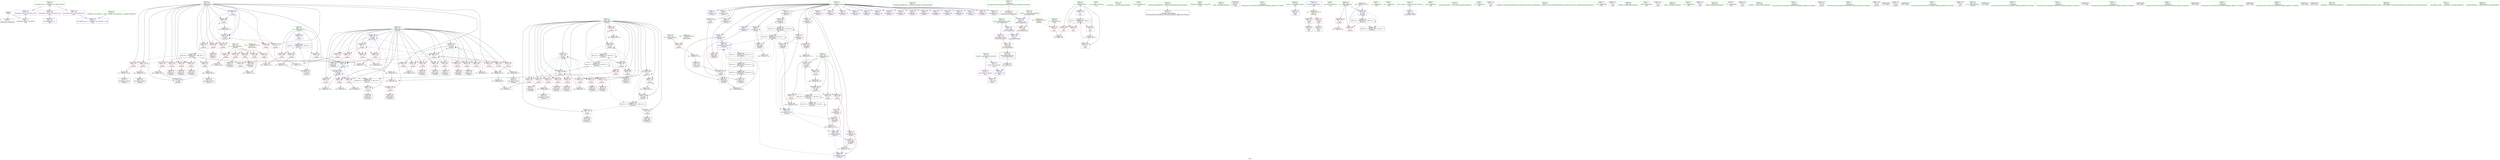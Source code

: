 digraph "SVFG" {
	label="SVFG";

	Node0x561ccd109540 [shape=record,color=grey,label="{NodeID: 0\nNullPtr}"];
	Node0x561ccd109540 -> Node0x561ccd11bc10[style=solid];
	Node0x561ccd109540 -> Node0x561ccd11f100[style=solid];
	Node0x561ccd11ddc0 [shape=record,color=red,label="{NodeID: 194\n253\<--154\n\<--l\n_Z5solvev\n}"];
	Node0x561ccd11ddc0 -> Node0x561ccd11c700[style=solid];
	Node0x561ccd11b010 [shape=record,color=purple,label="{NodeID: 111\n315\<--8\narrayidx71\<--dp\n_Z5solvev\n}"];
	Node0x561ccd109340 [shape=record,color=green,label="{NodeID: 28\n38\<--39\n_ZNSt8ios_base4InitC1Ev\<--_ZNSt8ios_base4InitC1Ev_field_insensitive\n}"];
	Node0x561ccd12c240 [shape=record,color=grey,label="{NodeID: 305\n331 = Binary(330, 95, )\n}"];
	Node0x561ccd12c240 -> Node0x561ccd128430[style=solid];
	Node0x561ccd11f540 [shape=record,color=blue,label="{NodeID: 222\n122\<--119\n__n.addr\<--__n\n_ZSt12setprecisioni\n}"];
	Node0x561ccd11f540 -> Node0x561ccd121300[style=dashed];
	Node0x561ccd120fc0 [shape=record,color=red,label="{NodeID: 139\n97\<--65\n\<--i\nmain\n}"];
	Node0x561ccd120fc0 -> Node0x561ccd12e640[style=solid];
	Node0x561ccd11bb10 [shape=record,color=green,label="{NodeID: 56\n31\<--417\n_GLOBAL__sub_I_adurysk_1_1.cpp\<--_GLOBAL__sub_I_adurysk_1_1.cpp_field_insensitive\n}"];
	Node0x561ccd11bb10 -> Node0x561ccd11f000[style=solid];
	Node0x561ccd128ab0 [shape=record,color=blue,label="{NodeID: 250\n156\<--374\nk\<--inc102\n_Z5solvev\n}"];
	Node0x561ccd128ab0 -> Node0x561ccd144310[style=dashed];
	Node0x561ccd122680 [shape=record,color=red,label="{NodeID: 167\n199\<--148\n\<--j\n_Z5solvev\n}"];
	Node0x561ccd122680 -> Node0x561ccd12c0c0[style=solid];
	Node0x561ccd11d260 [shape=record,color=black,label="{NodeID: 84\n320\<--319\nidxprom74\<--\n_Z5solvev\n}"];
	Node0x561ccd1083b0 [shape=record,color=green,label="{NodeID: 1\n7\<--1\n__dso_handle\<--dummyObj\nGlob }"];
	Node0x561ccd142a10 [shape=record,color=black,label="{NodeID: 361\nMR_8V_3 = PHI(MR_8V_4, MR_8V_2, )\npts\{66 \}\n}"];
	Node0x561ccd142a10 -> Node0x561ccd120fc0[style=dashed];
	Node0x561ccd142a10 -> Node0x561ccd121090[style=dashed];
	Node0x561ccd142a10 -> Node0x561ccd121160[style=dashed];
	Node0x561ccd142a10 -> Node0x561ccd11f470[style=dashed];
	Node0x561ccd11de90 [shape=record,color=red,label="{NodeID: 195\n270\<--154\n\<--l\n_Z5solvev\n}"];
	Node0x561ccd11de90 -> Node0x561ccd12bac0[style=solid];
	Node0x561ccd11b0e0 [shape=record,color=purple,label="{NodeID: 112\n318\<--8\narrayidx73\<--dp\n_Z5solvev\n}"];
	Node0x561ccd109440 [shape=record,color=green,label="{NodeID: 29\n44\<--45\n__cxa_atexit\<--__cxa_atexit_field_insensitive\n}"];
	Node0x561ccd12c3c0 [shape=record,color=grey,label="{NodeID: 306\n205 = Binary(204, 95, )\n}"];
	Node0x561ccd12c3c0 -> Node0x561ccd11faf0[style=solid];
	Node0x561ccd11f610 [shape=record,color=blue,label="{NodeID: 223\n125\<--126\n_M_n\<--\n_ZSt12setprecisioni\n}"];
	Node0x561ccd11f610 -> Node0x561ccd1213d0[style=dashed];
	Node0x561ccd121090 [shape=record,color=red,label="{NodeID: 140\n101\<--65\n\<--i\nmain\n}"];
	Node0x561ccd11bc10 [shape=record,color=black,label="{NodeID: 57\n2\<--3\ndummyVal\<--dummyVal\n}"];
	Node0x561ccd128b80 [shape=record,color=blue,label="{NodeID: 251\n385\<--387\narrayidx109\<--mul110\n_Z5solvev\n|{|<s1>9}}"];
	Node0x561ccd128b80 -> Node0x561ccd11ed30[style=dashed];
	Node0x561ccd128b80:s1 -> Node0x561ccd142f10[style=dashed,color=blue];
	Node0x561ccd122750 [shape=record,color=red,label="{NodeID: 168\n233\<--148\n\<--j\n_Z5solvev\n}"];
	Node0x561ccd122750 -> Node0x561ccd12d8c0[style=solid];
	Node0x561ccd11d330 [shape=record,color=black,label="{NodeID: 85\n378\<--377\nidxprom104\<--\n_Z5solvev\n}"];
	Node0x561ccd1095d0 [shape=record,color=green,label="{NodeID: 2\n11\<--1\n_ZSt3cin\<--dummyObj\nGlob }"];
	Node0x561ccd142f10 [shape=record,color=black,label="{NodeID: 362\nMR_10V_2 = PHI(MR_10V_3, MR_10V_1, )\npts\{100000 \}\n|{<s0>9}}"];
	Node0x561ccd142f10:s0 -> Node0x561ccd13d110[style=dashed,color=red];
	Node0x561ccd11df60 [shape=record,color=red,label="{NodeID: 196\n284\<--154\n\<--l\n_Z5solvev\n}"];
	Node0x561ccd11df60 -> Node0x561ccd12bf40[style=solid];
	Node0x561ccd11b1b0 [shape=record,color=purple,label="{NodeID: 113\n321\<--8\narrayidx75\<--dp\n_Z5solvev\n}"];
	Node0x561ccd11b1b0 -> Node0x561ccd128290[style=solid];
	Node0x561ccd119610 [shape=record,color=green,label="{NodeID: 30\n43\<--49\n_ZNSt8ios_base4InitD1Ev\<--_ZNSt8ios_base4InitD1Ev_field_insensitive\n}"];
	Node0x561ccd119610 -> Node0x561ccd11bd10[style=solid];
	Node0x561ccd12c540 [shape=record,color=grey,label="{NodeID: 307\n336 = Binary(335, 95, )\n}"];
	Node0x561ccd12c540 -> Node0x561ccd128500[style=solid];
	Node0x561ccd11f6e0 [shape=record,color=blue,label="{NodeID: 224\n154\<--95\nl\<--\n_Z5solvev\n}"];
	Node0x561ccd11f6e0 -> Node0x561ccd123520[style=dashed];
	Node0x561ccd11f6e0 -> Node0x561ccd1235f0[style=dashed];
	Node0x561ccd11f6e0 -> Node0x561ccd1236c0[style=dashed];
	Node0x561ccd11f6e0 -> Node0x561ccd123790[style=dashed];
	Node0x561ccd11f6e0 -> Node0x561ccd123860[style=dashed];
	Node0x561ccd11f6e0 -> Node0x561ccd127af0[style=dashed];
	Node0x561ccd11f6e0 -> Node0x561ccd127c10[style=dashed];
	Node0x561ccd121160 [shape=record,color=red,label="{NodeID: 141\n110\<--65\n\<--i\nmain\n}"];
	Node0x561ccd121160 -> Node0x561ccd12bc40[style=solid];
	Node0x561ccd11bd10 [shape=record,color=black,label="{NodeID: 58\n42\<--43\n\<--_ZNSt8ios_base4InitD1Ev\nCan only get source location for instruction, argument, global var or function.}"];
	Node0x561ccd122820 [shape=record,color=red,label="{NodeID: 169\n246\<--148\n\<--j\n_Z5solvev\n}"];
	Node0x561ccd122820 -> Node0x561ccd11c630[style=solid];
	Node0x561ccd11d400 [shape=record,color=black,label="{NodeID: 86\n381\<--380\nidxprom106\<--\n_Z5solvev\n}"];
	Node0x561ccd0f51f0 [shape=record,color=green,label="{NodeID: 3\n12\<--1\n_ZNSt8ios_base5fixedE\<--dummyObj\nGlob }"];
	Node0x561ccd11e030 [shape=record,color=red,label="{NodeID: 197\n299\<--154\n\<--l\n_Z5solvev\n}"];
	Node0x561ccd11e030 -> Node0x561ccd12cb40[style=solid];
	Node0x561ccd11b280 [shape=record,color=purple,label="{NodeID: 114\n379\<--8\narrayidx105\<--dp\n_Z5solvev\n}"];
	Node0x561ccd1196a0 [shape=record,color=green,label="{NodeID: 31\n56\<--57\nmain\<--main_field_insensitive\n}"];
	Node0x561ccd12c6c0 [shape=record,color=grey,label="{NodeID: 308\n281 = Binary(280, 269, )\n}"];
	Node0x561ccd12c6c0 -> Node0x561ccd128020[style=solid];
	Node0x561ccd11f7b0 [shape=record,color=blue,label="{NodeID: 225\n146\<--95\ni\<--\n_Z5solvev\n}"];
	Node0x561ccd11f7b0 -> Node0x561ccd121640[style=dashed];
	Node0x561ccd11f7b0 -> Node0x561ccd121710[style=dashed];
	Node0x561ccd11f7b0 -> Node0x561ccd1217e0[style=dashed];
	Node0x561ccd11f7b0 -> Node0x561ccd1218b0[style=dashed];
	Node0x561ccd11f7b0 -> Node0x561ccd11f7b0[style=dashed];
	Node0x561ccd11f7b0 -> Node0x561ccd11faf0[style=dashed];
	Node0x561ccd11f7b0 -> Node0x561ccd127ce0[style=dashed];
	Node0x561ccd11f7b0 -> Node0x561ccd1286a0[style=dashed];
	Node0x561ccd11f7b0 -> Node0x561ccd140710[style=dashed];
	Node0x561ccd121230 [shape=record,color=red,label="{NodeID: 142\n76\<--75\n\<--coerce.dive1\nmain\n}"];
	Node0x561ccd11be10 [shape=record,color=black,label="{NodeID: 59\n58\<--68\nmain_ret\<--\nmain\n}"];
	Node0x561ccd1228f0 [shape=record,color=red,label="{NodeID: 170\n259\<--148\n\<--j\n_Z5solvev\n}"];
	Node0x561ccd1228f0 -> Node0x561ccd11c8a0[style=solid];
	Node0x561ccd11d4d0 [shape=record,color=black,label="{NodeID: 87\n384\<--383\nidxprom108\<--\n_Z5solvev\n}"];
	Node0x561ccd0f5280 [shape=record,color=green,label="{NodeID: 4\n13\<--1\n\<--dummyObj\nCan only get source location for instruction, argument, global var or function.}"];
	Node0x561ccd11e100 [shape=record,color=red,label="{NodeID: 198\n313\<--154\n\<--l\n_Z5solvev\n}"];
	Node0x561ccd11e100 -> Node0x561ccd11d0c0[style=solid];
	Node0x561ccd11b350 [shape=record,color=purple,label="{NodeID: 115\n382\<--8\narrayidx107\<--dp\n_Z5solvev\n}"];
	Node0x561ccd119730 [shape=record,color=green,label="{NodeID: 32\n59\<--60\nretval\<--retval_field_insensitive\nmain\n}"];
	Node0x561ccd119730 -> Node0x561ccd11f200[style=solid];
	Node0x561ccd12c840 [shape=record,color=grey,label="{NodeID: 309\n289 = Binary(288, 95, )\n}"];
	Node0x561ccd12c840 -> Node0x561ccd11ccb0[style=solid];
	Node0x561ccd11f880 [shape=record,color=blue,label="{NodeID: 226\n148\<--95\nj\<--\n_Z5solvev\n}"];
	Node0x561ccd11f880 -> Node0x561ccd1224e0[style=dashed];
	Node0x561ccd11f880 -> Node0x561ccd1225b0[style=dashed];
	Node0x561ccd11f880 -> Node0x561ccd122680[style=dashed];
	Node0x561ccd11f880 -> Node0x561ccd11f880[style=dashed];
	Node0x561ccd11f880 -> Node0x561ccd11fa20[style=dashed];
	Node0x561ccd11f880 -> Node0x561ccd13c710[style=dashed];
	Node0x561ccd121300 [shape=record,color=red,label="{NodeID: 143\n126\<--122\n\<--__n.addr\n_ZSt12setprecisioni\n}"];
	Node0x561ccd121300 -> Node0x561ccd11f610[style=solid];
	Node0x561ccd11bee0 [shape=record,color=black,label="{NodeID: 60\n83\<--80\ncall3\<--\nmain\n}"];
	Node0x561ccd13ae10 [shape=record,color=black,label="{NodeID: 337\nMR_10V_8 = PHI(MR_10V_9, MR_10V_7, )\npts\{100000 \}\n}"];
	Node0x561ccd13ae10 -> Node0x561ccd11e850[style=dashed];
	Node0x561ccd13ae10 -> Node0x561ccd11e920[style=dashed];
	Node0x561ccd13ae10 -> Node0x561ccd11e9f0[style=dashed];
	Node0x561ccd13ae10 -> Node0x561ccd11ec60[style=dashed];
	Node0x561ccd13ae10 -> Node0x561ccd128020[style=dashed];
	Node0x561ccd13ae10 -> Node0x561ccd128b80[style=dashed];
	Node0x561ccd13ae10 -> Node0x561ccd13ae10[style=dashed];
	Node0x561ccd13ae10 -> Node0x561ccd13fd10[style=dashed];
	Node0x561ccd1229c0 [shape=record,color=red,label="{NodeID: 171\n277\<--148\n\<--j\n_Z5solvev\n}"];
	Node0x561ccd1229c0 -> Node0x561ccd11cb10[style=solid];
	Node0x561ccd11d5a0 [shape=record,color=black,label="{NodeID: 88\n391\<--390\nidxprom111\<--\n_Z5solvev\n}"];
	Node0x561ccd108650 [shape=record,color=green,label="{NodeID: 5\n14\<--1\n_ZSt4cout\<--dummyObj\nGlob }"];
	Node0x561ccd11e1d0 [shape=record,color=red,label="{NodeID: 199\n335\<--154\n\<--l\n_Z5solvev\n}"];
	Node0x561ccd11e1d0 -> Node0x561ccd12c540[style=solid];
	Node0x561ccd11fc80 [shape=record,color=purple,label="{NodeID: 116\n385\<--8\narrayidx109\<--dp\n_Z5solvev\n}"];
	Node0x561ccd11fc80 -> Node0x561ccd11ec60[style=solid];
	Node0x561ccd11fc80 -> Node0x561ccd128b80[style=solid];
	Node0x561ccd1197c0 [shape=record,color=green,label="{NodeID: 33\n61\<--62\nagg.tmp\<--agg.tmp_field_insensitive\nmain\n}"];
	Node0x561ccd1197c0 -> Node0x561ccd120a10[style=solid];
	Node0x561ccd1197c0 -> Node0x561ccd120ae0[style=solid];
	Node0x561ccd12c9c0 [shape=record,color=grey,label="{NodeID: 310\n353 = Binary(352, 354, )\n}"];
	Node0x561ccd12c9c0 -> Node0x561ccd128840[style=solid];
	Node0x561ccd11f950 [shape=record,color=blue,label="{NodeID: 227\n195\<--197\narrayidx12\<--\n_Z5solvev\n}"];
	Node0x561ccd11f950 -> Node0x561ccd13ee10[style=dashed];
	Node0x561ccd1213d0 [shape=record,color=red,label="{NodeID: 144\n129\<--128\n\<--coerce.dive\n_ZSt12setprecisioni\n}"];
	Node0x561ccd1213d0 -> Node0x561ccd11c080[style=solid];
	Node0x561ccd11bfb0 [shape=record,color=black,label="{NodeID: 61\n89\<--86\ncall4\<--\nmain\n}"];
	Node0x561ccd122a90 [shape=record,color=red,label="{NodeID: 172\n292\<--148\n\<--j\n_Z5solvev\n}"];
	Node0x561ccd122a90 -> Node0x561ccd11cd80[style=solid];
	Node0x561ccd11d670 [shape=record,color=black,label="{NodeID: 89\n394\<--393\nidxprom113\<--\n_Z5solvev\n}"];
	Node0x561ccd1086e0 [shape=record,color=green,label="{NodeID: 6\n15\<--1\n.str\<--dummyObj\nGlob }"];
	Node0x561ccd144310 [shape=record,color=black,label="{NodeID: 366\nMR_30V_3 = PHI(MR_30V_4, MR_30V_2, )\npts\{157 \}\n}"];
	Node0x561ccd144310 -> Node0x561ccd11e2a0[style=dashed];
	Node0x561ccd144310 -> Node0x561ccd11e370[style=dashed];
	Node0x561ccd144310 -> Node0x561ccd11e440[style=dashed];
	Node0x561ccd144310 -> Node0x561ccd128ab0[style=dashed];
	Node0x561ccd11e2a0 [shape=record,color=red,label="{NodeID: 200\n341\<--156\n\<--k\n_Z5solvev\n}"];
	Node0x561ccd11e2a0 -> Node0x561ccd12e040[style=solid];
	Node0x561ccd11fd50 [shape=record,color=purple,label="{NodeID: 117\n392\<--8\narrayidx112\<--dp\n_Z5solvev\n}"];
	Node0x561ccd119850 [shape=record,color=green,label="{NodeID: 34\n63\<--64\nt\<--t_field_insensitive\nmain\n}"];
	Node0x561ccd119850 -> Node0x561ccd120ef0[style=solid];
	Node0x561ccd12cb40 [shape=record,color=grey,label="{NodeID: 311\n300 = Binary(299, 95, )\n}"];
	Node0x561ccd12cb40 -> Node0x561ccd11ce50[style=solid];
	Node0x561ccd11fa20 [shape=record,color=blue,label="{NodeID: 228\n148\<--200\nj\<--inc\n_Z5solvev\n}"];
	Node0x561ccd11fa20 -> Node0x561ccd1224e0[style=dashed];
	Node0x561ccd11fa20 -> Node0x561ccd1225b0[style=dashed];
	Node0x561ccd11fa20 -> Node0x561ccd122680[style=dashed];
	Node0x561ccd11fa20 -> Node0x561ccd11f880[style=dashed];
	Node0x561ccd11fa20 -> Node0x561ccd11fa20[style=dashed];
	Node0x561ccd11fa20 -> Node0x561ccd13c710[style=dashed];
	Node0x561ccd1214a0 [shape=record,color=red,label="{NodeID: 145\n352\<--142\n\<--n\n_Z5solvev\n}"];
	Node0x561ccd1214a0 -> Node0x561ccd12c9c0[style=solid];
	Node0x561ccd11c080 [shape=record,color=black,label="{NodeID: 62\n118\<--129\n_ZSt12setprecisioni_ret\<--\n_ZSt12setprecisioni\n|{<s0>3}}"];
	Node0x561ccd11c080:s0 -> Node0x561ccd159470[style=solid,color=blue];
	Node0x561ccd122b60 [shape=record,color=red,label="{NodeID: 173\n306\<--148\n\<--j\n_Z5solvev\n}"];
	Node0x561ccd122b60 -> Node0x561ccd12bdc0[style=solid];
	Node0x561ccd11d740 [shape=record,color=black,label="{NodeID: 90\n397\<--396\nidxprom115\<--\n_Z5solvev\n}"];
	Node0x561ccd109e60 [shape=record,color=green,label="{NodeID: 7\n17\<--1\n.str.1\<--dummyObj\nGlob }"];
	Node0x561ccd11e370 [shape=record,color=red,label="{NodeID: 201\n345\<--156\n\<--k\n_Z5solvev\n}"];
	Node0x561ccd11e370 -> Node0x561ccd1286a0[style=solid];
	Node0x561ccd11fe20 [shape=record,color=purple,label="{NodeID: 118\n395\<--8\narrayidx114\<--dp\n_Z5solvev\n}"];
	Node0x561ccd1198e0 [shape=record,color=green,label="{NodeID: 35\n65\<--66\ni\<--i_field_insensitive\nmain\n}"];
	Node0x561ccd1198e0 -> Node0x561ccd120fc0[style=solid];
	Node0x561ccd1198e0 -> Node0x561ccd121090[style=solid];
	Node0x561ccd1198e0 -> Node0x561ccd121160[style=solid];
	Node0x561ccd1198e0 -> Node0x561ccd11f3a0[style=solid];
	Node0x561ccd1198e0 -> Node0x561ccd11f470[style=solid];
	Node0x561ccd12ccc0 [shape=record,color=grey,label="{NodeID: 312\n210 = Binary(209, 95, )\n}"];
	Node0x561ccd12ccc0 -> Node0x561ccd127af0[style=solid];
	Node0x561ccd11faf0 [shape=record,color=blue,label="{NodeID: 229\n146\<--205\ni\<--inc14\n_Z5solvev\n}"];
	Node0x561ccd11faf0 -> Node0x561ccd121640[style=dashed];
	Node0x561ccd11faf0 -> Node0x561ccd121710[style=dashed];
	Node0x561ccd11faf0 -> Node0x561ccd1217e0[style=dashed];
	Node0x561ccd11faf0 -> Node0x561ccd1218b0[style=dashed];
	Node0x561ccd11faf0 -> Node0x561ccd11f7b0[style=dashed];
	Node0x561ccd11faf0 -> Node0x561ccd11faf0[style=dashed];
	Node0x561ccd11faf0 -> Node0x561ccd127ce0[style=dashed];
	Node0x561ccd11faf0 -> Node0x561ccd1286a0[style=dashed];
	Node0x561ccd11faf0 -> Node0x561ccd140710[style=dashed];
	Node0x561ccd121570 [shape=record,color=red,label="{NodeID: 146\n356\<--142\n\<--n\n_Z5solvev\n}"];
	Node0x561ccd121570 -> Node0x561ccd12e340[style=solid];
	Node0x561ccd11c150 [shape=record,color=black,label="{NodeID: 63\n188\<--187\nidxprom\<--\n_Z5solvev\n}"];
	Node0x561ccd122c30 [shape=record,color=red,label="{NodeID: 174\n319\<--148\n\<--j\n_Z5solvev\n}"];
	Node0x561ccd122c30 -> Node0x561ccd11d260[style=solid];
	Node0x561ccd11d810 [shape=record,color=purple,label="{NodeID: 91\n40\<--4\n\<--_ZStL8__ioinit\n__cxx_global_var_init\n}"];
	Node0x561ccd109ef0 [shape=record,color=green,label="{NodeID: 8\n19\<--1\nstdin\<--dummyObj\nGlob }"];
	Node0x561ccd11e440 [shape=record,color=red,label="{NodeID: 202\n373\<--156\n\<--k\n_Z5solvev\n}"];
	Node0x561ccd11e440 -> Node0x561ccd12d2c0[style=solid];
	Node0x561ccd11fef0 [shape=record,color=purple,label="{NodeID: 119\n398\<--8\narrayidx116\<--dp\n_Z5solvev\n}"];
	Node0x561ccd11fef0 -> Node0x561ccd11ed30[style=solid];
	Node0x561ccd119970 [shape=record,color=green,label="{NodeID: 36\n71\<--72\n_ZSt12setprecisioni\<--_ZSt12setprecisioni_field_insensitive\n}"];
	Node0x561ccd12ce40 [shape=record,color=grey,label="{NodeID: 313\n296 = Binary(295, 283, )\n}"];
	Node0x561ccd12ce40 -> Node0x561ccd1280f0[style=solid];
	Node0x561ccd127af0 [shape=record,color=blue,label="{NodeID: 230\n154\<--210\nl\<--inc17\n_Z5solvev\n}"];
	Node0x561ccd127af0 -> Node0x561ccd123520[style=dashed];
	Node0x561ccd127af0 -> Node0x561ccd1235f0[style=dashed];
	Node0x561ccd127af0 -> Node0x561ccd1236c0[style=dashed];
	Node0x561ccd127af0 -> Node0x561ccd123790[style=dashed];
	Node0x561ccd127af0 -> Node0x561ccd123860[style=dashed];
	Node0x561ccd127af0 -> Node0x561ccd127af0[style=dashed];
	Node0x561ccd127af0 -> Node0x561ccd127c10[style=dashed];
	Node0x561ccd121640 [shape=record,color=red,label="{NodeID: 147\n174\<--146\n\<--i\n_Z5solvev\n}"];
	Node0x561ccd121640 -> Node0x561ccd12dbc0[style=solid];
	Node0x561ccd11c220 [shape=record,color=black,label="{NodeID: 64\n191\<--190\nidxprom9\<--\n_Z5solvev\n}"];
	Node0x561ccd122d00 [shape=record,color=red,label="{NodeID: 175\n325\<--148\n\<--j\n_Z5solvev\n}"];
	Node0x561ccd122d00 -> Node0x561ccd12d140[style=solid];
	Node0x561ccd11d8e0 [shape=record,color=purple,label="{NodeID: 92\n189\<--8\narrayidx\<--dp\n_Z5solvev\n}"];
	Node0x561ccd109f80 [shape=record,color=green,label="{NodeID: 9\n20\<--1\n.str.2\<--dummyObj\nGlob }"];
	Node0x561ccd11e510 [shape=record,color=red,label="{NodeID: 203\n265\<--158\n\<--x\n_Z5solvev\n}"];
	Node0x561ccd11e510 -> Node0x561ccd12b340[style=solid];
	Node0x561ccd11ffc0 [shape=record,color=purple,label="{NodeID: 120\n81\<--15\n\<--.str\nmain\n}"];
	Node0x561ccd119a00 [shape=record,color=green,label="{NodeID: 37\n78\<--79\n_ZStlsIcSt11char_traitsIcEERSt13basic_ostreamIT_T0_ES6_St13_Setprecision\<--_ZStlsIcSt11char_traitsIcEERSt13basic_ostreamIT_T0_ES6_St13_Setprecision_field_insensitive\n}"];
	Node0x561ccd12cfc0 [shape=record,color=grey,label="{NodeID: 314\n214 = Binary(213, 215, )\n}"];
	Node0x561ccd12cfc0 -> Node0x561ccd11c3c0[style=solid];
	Node0x561ccd127b80 [shape=record,color=blue,label="{NodeID: 231\n217\<--216\n\<--conv\n_Z5solvev\n}"];
	Node0x561ccd127b80 -> Node0x561ccd11ec60[style=dashed];
	Node0x561ccd127b80 -> Node0x561ccd128b80[style=dashed];
	Node0x561ccd127b80 -> Node0x561ccd13ae10[style=dashed];
	Node0x561ccd121710 [shape=record,color=red,label="{NodeID: 148\n182\<--146\n\<--i\n_Z5solvev\n}"];
	Node0x561ccd121710 -> Node0x561ccd12aec0[style=solid];
	Node0x561ccd11c2f0 [shape=record,color=black,label="{NodeID: 65\n194\<--193\nidxprom11\<--\n_Z5solvev\n}"];
	Node0x561ccd13c710 [shape=record,color=black,label="{NodeID: 342\nMR_22V_2 = PHI(MR_22V_3, MR_22V_1, )\npts\{149 \}\n}"];
	Node0x561ccd13c710 -> Node0x561ccd11f880[style=dashed];
	Node0x561ccd13c710 -> Node0x561ccd13c710[style=dashed];
	Node0x561ccd13c710 -> Node0x561ccd141610[style=dashed];
	Node0x561ccd122dd0 [shape=record,color=red,label="{NodeID: 176\n364\<--148\n\<--j\n_Z5solvev\n}"];
	Node0x561ccd122dd0 -> Node0x561ccd12d440[style=solid];
	Node0x561ccd11d9b0 [shape=record,color=purple,label="{NodeID: 93\n192\<--8\narrayidx10\<--dp\n_Z5solvev\n}"];
	Node0x561ccd109ba0 [shape=record,color=green,label="{NodeID: 10\n22\<--1\n.str.3\<--dummyObj\nGlob }"];
	Node0x561ccd1454f0 [shape=record,color=yellow,style=double,label="{NodeID: 370\n24V_1 = ENCHI(MR_24V_0)\npts\{151 \}\nFun[_Z5solvev]}"];
	Node0x561ccd1454f0 -> Node0x561ccd123040[style=dashed];
	Node0x561ccd1454f0 -> Node0x561ccd123110[style=dashed];
	Node0x561ccd1454f0 -> Node0x561ccd1231e0[style=dashed];
	Node0x561ccd1454f0 -> Node0x561ccd1232b0[style=dashed];
	Node0x561ccd1454f0 -> Node0x561ccd123380[style=dashed];
	Node0x561ccd11e5e0 [shape=record,color=red,label="{NodeID: 204\n269\<--158\n\<--x\n_Z5solvev\n}"];
	Node0x561ccd11e5e0 -> Node0x561ccd12c6c0[style=solid];
	Node0x561ccd120090 [shape=record,color=purple,label="{NodeID: 121\n82\<--17\n\<--.str.1\nmain\n}"];
	Node0x561ccd119b00 [shape=record,color=green,label="{NodeID: 38\n84\<--85\nfreopen\<--freopen_field_insensitive\n}"];
	Node0x561ccd12d140 [shape=record,color=grey,label="{NodeID: 315\n326 = Binary(325, 95, )\n}"];
	Node0x561ccd12d140 -> Node0x561ccd128360[style=solid];
	Node0x561ccd127c10 [shape=record,color=blue,label="{NodeID: 232\n154\<--95\nl\<--\n_Z5solvev\n}"];
	Node0x561ccd127c10 -> Node0x561ccd141b10[style=dashed];
	Node0x561ccd1217e0 [shape=record,color=red,label="{NodeID: 149\n190\<--146\n\<--i\n_Z5solvev\n}"];
	Node0x561ccd1217e0 -> Node0x561ccd11c220[style=solid];
	Node0x561ccd11c3c0 [shape=record,color=black,label="{NodeID: 66\n216\<--214\nconv\<--mul\n_Z5solvev\n}"];
	Node0x561ccd11c3c0 -> Node0x561ccd127b80[style=solid];
	Node0x561ccd122ea0 [shape=record,color=red,label="{NodeID: 177\n383\<--148\n\<--j\n_Z5solvev\n}"];
	Node0x561ccd122ea0 -> Node0x561ccd11d4d0[style=solid];
	Node0x561ccd11da80 [shape=record,color=purple,label="{NodeID: 94\n195\<--8\narrayidx12\<--dp\n_Z5solvev\n}"];
	Node0x561ccd11da80 -> Node0x561ccd11f950[style=solid];
	Node0x561ccd109c30 [shape=record,color=green,label="{NodeID: 11\n24\<--1\nstdout\<--dummyObj\nGlob }"];
	Node0x561ccd1455d0 [shape=record,color=yellow,style=double,label="{NodeID: 371\n26V_1 = ENCHI(MR_26V_0)\npts\{153 \}\nFun[_Z5solvev]}"];
	Node0x561ccd1455d0 -> Node0x561ccd123450[style=dashed];
	Node0x561ccd11e6b0 [shape=record,color=red,label="{NodeID: 205\n283\<--158\n\<--x\n_Z5solvev\n}"];
	Node0x561ccd11e6b0 -> Node0x561ccd12ce40[style=solid];
	Node0x561ccd120160 [shape=record,color=purple,label="{NodeID: 122\n87\<--20\n\<--.str.2\nmain\n}"];
	Node0x561ccd119c00 [shape=record,color=green,label="{NodeID: 39\n92\<--93\nscanf\<--scanf_field_insensitive\n}"];
	Node0x561ccd12d2c0 [shape=record,color=grey,label="{NodeID: 316\n374 = Binary(373, 95, )\n}"];
	Node0x561ccd12d2c0 -> Node0x561ccd128ab0[style=solid];
	Node0x561ccd127ce0 [shape=record,color=blue,label="{NodeID: 233\n146\<--95\ni\<--\n_Z5solvev\n}"];
	Node0x561ccd127ce0 -> Node0x561ccd121980[style=dashed];
	Node0x561ccd127ce0 -> Node0x561ccd121a50[style=dashed];
	Node0x561ccd127ce0 -> Node0x561ccd121b20[style=dashed];
	Node0x561ccd127ce0 -> Node0x561ccd121bf0[style=dashed];
	Node0x561ccd127ce0 -> Node0x561ccd121cc0[style=dashed];
	Node0x561ccd127ce0 -> Node0x561ccd121d90[style=dashed];
	Node0x561ccd127ce0 -> Node0x561ccd121e60[style=dashed];
	Node0x561ccd127ce0 -> Node0x561ccd121f30[style=dashed];
	Node0x561ccd127ce0 -> Node0x561ccd122000[style=dashed];
	Node0x561ccd127ce0 -> Node0x561ccd127ce0[style=dashed];
	Node0x561ccd127ce0 -> Node0x561ccd128430[style=dashed];
	Node0x561ccd127ce0 -> Node0x561ccd1286a0[style=dashed];
	Node0x561ccd127ce0 -> Node0x561ccd140710[style=dashed];
	Node0x561ccd1218b0 [shape=record,color=red,label="{NodeID: 150\n204\<--146\n\<--i\n_Z5solvev\n}"];
	Node0x561ccd1218b0 -> Node0x561ccd12c3c0[style=solid];
	Node0x561ccd11c490 [shape=record,color=black,label="{NodeID: 67\n241\<--240\nidxprom30\<--\n_Z5solvev\n}"];
	Node0x561ccd13d110 [shape=record,color=black,label="{NodeID: 344\nMR_10V_2 = PHI(MR_10V_3, MR_10V_1, )\npts\{100000 \}\n}"];
	Node0x561ccd13d110 -> Node0x561ccd127b80[style=dashed];
	Node0x561ccd13d110 -> Node0x561ccd13d110[style=dashed];
	Node0x561ccd13d110 -> Node0x561ccd13ee10[style=dashed];
	Node0x561ccd122f70 [shape=record,color=red,label="{NodeID: 178\n396\<--148\n\<--j\n_Z5solvev\n}"];
	Node0x561ccd122f70 -> Node0x561ccd11d740[style=solid];
	Node0x561ccd11db50 [shape=record,color=purple,label="{NodeID: 95\n217\<--8\n\<--dp\n_Z5solvev\n}"];
	Node0x561ccd11db50 -> Node0x561ccd127b80[style=solid];
	Node0x561ccd109d00 [shape=record,color=green,label="{NodeID: 12\n25\<--1\n.str.4\<--dummyObj\nGlob }"];
	Node0x561ccd11e780 [shape=record,color=red,label="{NodeID: 206\n298\<--158\n\<--x\n_Z5solvev\n}"];
	Node0x561ccd11e780 -> Node0x561ccd12b040[style=solid];
	Node0x561ccd120230 [shape=record,color=purple,label="{NodeID: 123\n88\<--22\n\<--.str.3\nmain\n}"];
	Node0x561ccd119d00 [shape=record,color=green,label="{NodeID: 40\n104\<--105\nprintf\<--printf_field_insensitive\n}"];
	Node0x561ccd12d440 [shape=record,color=grey,label="{NodeID: 317\n365 = Binary(364, 95, )\n}"];
	Node0x561ccd12d440 -> Node0x561ccd1289e0[style=solid];
	Node0x561ccd127db0 [shape=record,color=blue,label="{NodeID: 234\n148\<--95\nj\<--\n_Z5solvev\n}"];
	Node0x561ccd127db0 -> Node0x561ccd122750[style=dashed];
	Node0x561ccd127db0 -> Node0x561ccd122820[style=dashed];
	Node0x561ccd127db0 -> Node0x561ccd1228f0[style=dashed];
	Node0x561ccd127db0 -> Node0x561ccd1229c0[style=dashed];
	Node0x561ccd127db0 -> Node0x561ccd122a90[style=dashed];
	Node0x561ccd127db0 -> Node0x561ccd122b60[style=dashed];
	Node0x561ccd127db0 -> Node0x561ccd122c30[style=dashed];
	Node0x561ccd127db0 -> Node0x561ccd122d00[style=dashed];
	Node0x561ccd127db0 -> Node0x561ccd127db0[style=dashed];
	Node0x561ccd127db0 -> Node0x561ccd128360[style=dashed];
	Node0x561ccd127db0 -> Node0x561ccd141610[style=dashed];
	Node0x561ccd121980 [shape=record,color=red,label="{NodeID: 151\n227\<--146\n\<--i\n_Z5solvev\n}"];
	Node0x561ccd121980 -> Node0x561ccd12e4c0[style=solid];
	Node0x561ccd11c560 [shape=record,color=black,label="{NodeID: 68\n244\<--243\nidxprom32\<--\n_Z5solvev\n}"];
	Node0x561ccd123040 [shape=record,color=red,label="{NodeID: 179\n169\<--150\n\<--al\n_Z5solvev\n}"];
	Node0x561ccd123040 -> Node0x561ccd12dd40[style=solid];
	Node0x561ccd11a3e0 [shape=record,color=purple,label="{NodeID: 96\n242\<--8\narrayidx31\<--dp\n_Z5solvev\n}"];
	Node0x561ccd10a430 [shape=record,color=green,label="{NodeID: 13\n27\<--1\n.str.5\<--dummyObj\nGlob }"];
	Node0x561ccd11e850 [shape=record,color=red,label="{NodeID: 207\n249\<--248\n\<--arrayidx35\n_Z5solvev\n}"];
	Node0x561ccd11e850 -> Node0x561ccd12e1c0[style=solid];
	Node0x561ccd120300 [shape=record,color=purple,label="{NodeID: 124\n90\<--25\n\<--.str.4\nmain\n}"];
	Node0x561ccd119e00 [shape=record,color=green,label="{NodeID: 41\n107\<--108\n_Z5solvev\<--_Z5solvev_field_insensitive\n}"];
	Node0x561ccd12d5c0 [shape=record,color=grey,label="{NodeID: 318\n362 = Binary(361, 354, )\n}"];
	Node0x561ccd12d5c0 -> Node0x561ccd128910[style=solid];
	Node0x561ccd127e80 [shape=record,color=blue,label="{NodeID: 235\n158\<--263\nx\<--sub43\n_Z5solvev\n}"];
	Node0x561ccd127e80 -> Node0x561ccd11e510[style=dashed];
	Node0x561ccd127e80 -> Node0x561ccd127f50[style=dashed];
	Node0x561ccd121a50 [shape=record,color=red,label="{NodeID: 152\n235\<--146\n\<--i\n_Z5solvev\n}"];
	Node0x561ccd121a50 -> Node0x561ccd12b7c0[style=solid];
	Node0x561ccd11c630 [shape=record,color=black,label="{NodeID: 69\n247\<--246\nidxprom34\<--\n_Z5solvev\n}"];
	Node0x561ccd13df10 [shape=record,color=black,label="{NodeID: 346\nMR_32V_4 = PHI(MR_32V_7, MR_32V_3, )\npts\{159 \}\n}"];
	Node0x561ccd13df10 -> Node0x561ccd127e80[style=dashed];
	Node0x561ccd13df10 -> Node0x561ccd13df10[style=dashed];
	Node0x561ccd13df10 -> Node0x561ccd142010[style=dashed];
	Node0x561ccd123110 [shape=record,color=red,label="{NodeID: 180\n222\<--150\n\<--al\n_Z5solvev\n}"];
	Node0x561ccd123110 -> Node0x561ccd12dec0[style=solid];
	Node0x561ccd11a4b0 [shape=record,color=purple,label="{NodeID: 97\n245\<--8\narrayidx33\<--dp\n_Z5solvev\n}"];
	Node0x561ccd10a500 [shape=record,color=green,label="{NodeID: 14\n30\<--1\n\<--dummyObj\nCan only get source location for instruction, argument, global var or function.}"];
	Node0x561ccd11e920 [shape=record,color=red,label="{NodeID: 208\n262\<--261\n\<--arrayidx42\n_Z5solvev\n}"];
	Node0x561ccd11e920 -> Node0x561ccd12b640[style=solid];
	Node0x561ccd1203d0 [shape=record,color=purple,label="{NodeID: 125\n160\<--25\n\<--.str.4\n_Z5solvev\n}"];
	Node0x561ccd119f00 [shape=record,color=green,label="{NodeID: 42\n120\<--121\nretval\<--retval_field_insensitive\n_ZSt12setprecisioni\n}"];
	Node0x561ccd119f00 -> Node0x561ccd120bb0[style=solid];
	Node0x561ccd119f00 -> Node0x561ccd120c80[style=solid];
	Node0x561ccd12d740 [shape=record,color=grey,label="{NodeID: 319\n185 = cmp(180, 184, )\n}"];
	Node0x561ccd127f50 [shape=record,color=blue,label="{NodeID: 236\n158\<--266\nx\<--div\n_Z5solvev\n}"];
	Node0x561ccd127f50 -> Node0x561ccd11e5e0[style=dashed];
	Node0x561ccd127f50 -> Node0x561ccd11e6b0[style=dashed];
	Node0x561ccd127f50 -> Node0x561ccd11e780[style=dashed];
	Node0x561ccd127f50 -> Node0x561ccd13df10[style=dashed];
	Node0x561ccd121b20 [shape=record,color=red,label="{NodeID: 153\n243\<--146\n\<--i\n_Z5solvev\n}"];
	Node0x561ccd121b20 -> Node0x561ccd11c560[style=solid];
	Node0x561ccd11c700 [shape=record,color=black,label="{NodeID: 70\n254\<--253\nidxprom37\<--\n_Z5solvev\n}"];
	Node0x561ccd1231e0 [shape=record,color=red,label="{NodeID: 181\n342\<--150\n\<--al\n_Z5solvev\n}"];
	Node0x561ccd1231e0 -> Node0x561ccd12e040[style=solid];
	Node0x561ccd11a580 [shape=record,color=purple,label="{NodeID: 98\n248\<--8\narrayidx35\<--dp\n_Z5solvev\n}"];
	Node0x561ccd11a580 -> Node0x561ccd11e850[style=solid];
	Node0x561ccd10a5d0 [shape=record,color=green,label="{NodeID: 15\n68\<--1\n\<--dummyObj\nCan only get source location for instruction, argument, global var or function.}"];
	Node0x561ccd12aec0 [shape=record,color=grey,label="{NodeID: 292\n183 = Binary(181, 182, )\n}"];
	Node0x561ccd12aec0 -> Node0x561ccd12b1c0[style=solid];
	Node0x561ccd11e9f0 [shape=record,color=red,label="{NodeID: 209\n280\<--279\n\<--arrayidx50\n_Z5solvev\n}"];
	Node0x561ccd11e9f0 -> Node0x561ccd12c6c0[style=solid];
	Node0x561ccd1204a0 [shape=record,color=purple,label="{NodeID: 126\n162\<--25\n\<--.str.4\n_Z5solvev\n}"];
	Node0x561ccd119fd0 [shape=record,color=green,label="{NodeID: 43\n122\<--123\n__n.addr\<--__n.addr_field_insensitive\n_ZSt12setprecisioni\n}"];
	Node0x561ccd119fd0 -> Node0x561ccd121300[style=solid];
	Node0x561ccd119fd0 -> Node0x561ccd11f540[style=solid];
	Node0x561ccd158ef0 [shape=record,color=black,label="{NodeID: 403\n91 = PHI()\n}"];
	Node0x561ccd12d8c0 [shape=record,color=grey,label="{NodeID: 320\n238 = cmp(233, 237, )\n}"];
	Node0x561ccd128020 [shape=record,color=blue,label="{NodeID: 237\n279\<--281\narrayidx50\<--add51\n_Z5solvev\n}"];
	Node0x561ccd128020 -> Node0x561ccd11eac0[style=dashed];
	Node0x561ccd128020 -> Node0x561ccd1280f0[style=dashed];
	Node0x561ccd121bf0 [shape=record,color=red,label="{NodeID: 154\n256\<--146\n\<--i\n_Z5solvev\n}"];
	Node0x561ccd121bf0 -> Node0x561ccd11c7d0[style=solid];
	Node0x561ccd11c7d0 [shape=record,color=black,label="{NodeID: 71\n257\<--256\nidxprom39\<--\n_Z5solvev\n}"];
	Node0x561ccd1232b0 [shape=record,color=red,label="{NodeID: 182\n377\<--150\n\<--al\n_Z5solvev\n}"];
	Node0x561ccd1232b0 -> Node0x561ccd11d330[style=solid];
	Node0x561ccd11a650 [shape=record,color=purple,label="{NodeID: 99\n255\<--8\narrayidx38\<--dp\n_Z5solvev\n}"];
	Node0x561ccd109800 [shape=record,color=green,label="{NodeID: 16\n70\<--1\n\<--dummyObj\nCan only get source location for instruction, argument, global var or function.|{<s0>3}}"];
	Node0x561ccd109800:s0 -> Node0x561ccd159ba0[style=solid,color=red];
	Node0x561ccd145a30 [shape=record,color=yellow,style=double,label="{NodeID: 376\n2V_1 = ENCHI(MR_2V_0)\npts\{1 \}\nFun[main]}"];
	Node0x561ccd145a30 -> Node0x561ccd120d50[style=dashed];
	Node0x561ccd145a30 -> Node0x561ccd120e20[style=dashed];
	Node0x561ccd12b040 [shape=record,color=grey,label="{NodeID: 293\n311 = Binary(310, 298, )\n}"];
	Node0x561ccd12b040 -> Node0x561ccd1281c0[style=solid];
	Node0x561ccd11eac0 [shape=record,color=red,label="{NodeID: 210\n295\<--294\n\<--arrayidx59\n_Z5solvev\n}"];
	Node0x561ccd11eac0 -> Node0x561ccd12ce40[style=solid];
	Node0x561ccd120570 [shape=record,color=purple,label="{NodeID: 127\n164\<--25\n\<--.str.4\n_Z5solvev\n}"];
	Node0x561ccd11a0a0 [shape=record,color=green,label="{NodeID: 44\n142\<--143\nn\<--n_field_insensitive\n_Z5solvev\n}"];
	Node0x561ccd11a0a0 -> Node0x561ccd1214a0[style=solid];
	Node0x561ccd11a0a0 -> Node0x561ccd121570[style=solid];
	Node0x561ccd11a0a0 -> Node0x561ccd128840[style=solid];
	Node0x561ccd158e20 [shape=record,color=black,label="{NodeID: 404\n103 = PHI()\n}"];
	Node0x561ccd12da40 [shape=record,color=grey,label="{NodeID: 321\n350 = cmp(349, 95, )\n}"];
	Node0x561ccd1280f0 [shape=record,color=blue,label="{NodeID: 238\n294\<--296\narrayidx59\<--add60\n_Z5solvev\n}"];
	Node0x561ccd1280f0 -> Node0x561ccd11eb90[style=dashed];
	Node0x561ccd1280f0 -> Node0x561ccd1281c0[style=dashed];
	Node0x561ccd121cc0 [shape=record,color=red,label="{NodeID: 155\n274\<--146\n\<--i\n_Z5solvev\n}"];
	Node0x561ccd121cc0 -> Node0x561ccd11ca40[style=solid];
	Node0x561ccd11c8a0 [shape=record,color=black,label="{NodeID: 72\n260\<--259\nidxprom41\<--\n_Z5solvev\n}"];
	Node0x561ccd13ee10 [shape=record,color=black,label="{NodeID: 349\nMR_10V_4 = PHI(MR_10V_5, MR_10V_3, )\npts\{100000 \}\n}"];
	Node0x561ccd13ee10 -> Node0x561ccd11f950[style=dashed];
	Node0x561ccd13ee10 -> Node0x561ccd13d110[style=dashed];
	Node0x561ccd13ee10 -> Node0x561ccd13ee10[style=dashed];
	Node0x561ccd123380 [shape=record,color=red,label="{NodeID: 183\n390\<--150\n\<--al\n_Z5solvev\n}"];
	Node0x561ccd123380 -> Node0x561ccd11d5a0[style=solid];
	Node0x561ccd11a720 [shape=record,color=purple,label="{NodeID: 100\n258\<--8\narrayidx40\<--dp\n_Z5solvev\n}"];
	Node0x561ccd1098d0 [shape=record,color=green,label="{NodeID: 17\n95\<--1\n\<--dummyObj\nCan only get source location for instruction, argument, global var or function.}"];
	Node0x561ccd12b1c0 [shape=record,color=grey,label="{NodeID: 294\n184 = Binary(183, 95, )\n}"];
	Node0x561ccd12b1c0 -> Node0x561ccd12d740[style=solid];
	Node0x561ccd11eb90 [shape=record,color=red,label="{NodeID: 211\n310\<--309\n\<--arrayidx68\n_Z5solvev\n}"];
	Node0x561ccd11eb90 -> Node0x561ccd12b040[style=solid];
	Node0x561ccd120640 [shape=record,color=purple,label="{NodeID: 128\n102\<--27\n\<--.str.5\nmain\n}"];
	Node0x561ccd11a170 [shape=record,color=green,label="{NodeID: 45\n144\<--145\nm\<--m_field_insensitive\n_Z5solvev\n}"];
	Node0x561ccd159370 [shape=record,color=black,label="{NodeID: 405\n41 = PHI()\n}"];
	Node0x561ccd12dbc0 [shape=record,color=grey,label="{NodeID: 322\n176 = cmp(174, 175, )\n}"];
	Node0x561ccd1281c0 [shape=record,color=blue,label="{NodeID: 239\n309\<--311\narrayidx68\<--add69\n_Z5solvev\n}"];
	Node0x561ccd1281c0 -> Node0x561ccd128290[style=dashed];
	Node0x561ccd121d90 [shape=record,color=red,label="{NodeID: 156\n288\<--146\n\<--i\n_Z5solvev\n}"];
	Node0x561ccd121d90 -> Node0x561ccd12c840[style=solid];
	Node0x561ccd11c970 [shape=record,color=black,label="{NodeID: 73\n272\<--271\nidxprom45\<--add44\n_Z5solvev\n}"];
	Node0x561ccd123450 [shape=record,color=red,label="{NodeID: 184\n213\<--152\n\<--b\n_Z5solvev\n}"];
	Node0x561ccd123450 -> Node0x561ccd12cfc0[style=solid];
	Node0x561ccd11a7f0 [shape=record,color=purple,label="{NodeID: 101\n261\<--8\narrayidx42\<--dp\n_Z5solvev\n}"];
	Node0x561ccd11a7f0 -> Node0x561ccd11e920[style=solid];
	Node0x561ccd1099a0 [shape=record,color=green,label="{NodeID: 18\n197\<--1\n\<--dummyObj\nCan only get source location for instruction, argument, global var or function.}"];
	Node0x561ccd145c20 [shape=record,color=yellow,style=double,label="{NodeID: 378\n6V_1 = ENCHI(MR_6V_0)\npts\{64 \}\nFun[main]}"];
	Node0x561ccd145c20 -> Node0x561ccd120ef0[style=dashed];
	Node0x561ccd12b340 [shape=record,color=grey,label="{NodeID: 295\n266 = Binary(265, 267, )\n}"];
	Node0x561ccd12b340 -> Node0x561ccd127f50[style=solid];
	Node0x561ccd11ec60 [shape=record,color=red,label="{NodeID: 212\n386\<--385\n\<--arrayidx109\n_Z5solvev\n}"];
	Node0x561ccd11ec60 -> Node0x561ccd12b4c0[style=solid];
	Node0x561ccd120710 [shape=record,color=purple,label="{NodeID: 129\n421\<--29\nllvm.global_ctors_0\<--llvm.global_ctors\nGlob }"];
	Node0x561ccd120710 -> Node0x561ccd11ef00[style=solid];
	Node0x561ccd11a240 [shape=record,color=green,label="{NodeID: 46\n146\<--147\ni\<--i_field_insensitive\n_Z5solvev\n}"];
	Node0x561ccd11a240 -> Node0x561ccd121640[style=solid];
	Node0x561ccd11a240 -> Node0x561ccd121710[style=solid];
	Node0x561ccd11a240 -> Node0x561ccd1217e0[style=solid];
	Node0x561ccd11a240 -> Node0x561ccd1218b0[style=solid];
	Node0x561ccd11a240 -> Node0x561ccd121980[style=solid];
	Node0x561ccd11a240 -> Node0x561ccd121a50[style=solid];
	Node0x561ccd11a240 -> Node0x561ccd121b20[style=solid];
	Node0x561ccd11a240 -> Node0x561ccd121bf0[style=solid];
	Node0x561ccd11a240 -> Node0x561ccd121cc0[style=solid];
	Node0x561ccd11a240 -> Node0x561ccd121d90[style=solid];
	Node0x561ccd11a240 -> Node0x561ccd121e60[style=solid];
	Node0x561ccd11a240 -> Node0x561ccd121f30[style=solid];
	Node0x561ccd11a240 -> Node0x561ccd122000[style=solid];
	Node0x561ccd11a240 -> Node0x561ccd1220d0[style=solid];
	Node0x561ccd11a240 -> Node0x561ccd1221a0[style=solid];
	Node0x561ccd11a240 -> Node0x561ccd122270[style=solid];
	Node0x561ccd11a240 -> Node0x561ccd122340[style=solid];
	Node0x561ccd11a240 -> Node0x561ccd122410[style=solid];
	Node0x561ccd11a240 -> Node0x561ccd11f7b0[style=solid];
	Node0x561ccd11a240 -> Node0x561ccd11faf0[style=solid];
	Node0x561ccd11a240 -> Node0x561ccd127ce0[style=solid];
	Node0x561ccd11a240 -> Node0x561ccd128430[style=solid];
	Node0x561ccd11a240 -> Node0x561ccd1286a0[style=solid];
	Node0x561ccd11a240 -> Node0x561ccd128910[style=solid];
	Node0x561ccd159470 [shape=record,color=black,label="{NodeID: 406\n69 = PHI(118, )\n}"];
	Node0x561ccd159470 -> Node0x561ccd11f2d0[style=solid];
	Node0x561ccd12dd40 [shape=record,color=grey,label="{NodeID: 323\n170 = cmp(168, 169, )\n}"];
	Node0x561ccd128290 [shape=record,color=blue,label="{NodeID: 240\n321\<--251\narrayidx75\<--\n_Z5solvev\n}"];
	Node0x561ccd128290 -> Node0x561ccd13fd10[style=dashed];
	Node0x561ccd121e60 [shape=record,color=red,label="{NodeID: 157\n303\<--146\n\<--i\n_Z5solvev\n}"];
	Node0x561ccd121e60 -> Node0x561ccd11cf20[style=solid];
	Node0x561ccd11ca40 [shape=record,color=black,label="{NodeID: 74\n275\<--274\nidxprom47\<--\n_Z5solvev\n}"];
	Node0x561ccd123520 [shape=record,color=red,label="{NodeID: 185\n168\<--154\n\<--l\n_Z5solvev\n}"];
	Node0x561ccd123520 -> Node0x561ccd12dd40[style=solid];
	Node0x561ccd11a8c0 [shape=record,color=purple,label="{NodeID: 102\n273\<--8\narrayidx46\<--dp\n_Z5solvev\n}"];
	Node0x561ccd109a70 [shape=record,color=green,label="{NodeID: 19\n215\<--1\n\<--dummyObj\nCan only get source location for instruction, argument, global var or function.}"];
	Node0x561ccd12b4c0 [shape=record,color=grey,label="{NodeID: 296\n387 = Binary(386, 388, )\n}"];
	Node0x561ccd12b4c0 -> Node0x561ccd128b80[style=solid];
	Node0x561ccd11ed30 [shape=record,color=red,label="{NodeID: 213\n399\<--398\n\<--arrayidx116\n_Z5solvev\n}"];
	Node0x561ccd120810 [shape=record,color=purple,label="{NodeID: 130\n422\<--29\nllvm.global_ctors_1\<--llvm.global_ctors\nGlob }"];
	Node0x561ccd120810 -> Node0x561ccd11f000[style=solid];
	Node0x561ccd11a310 [shape=record,color=green,label="{NodeID: 47\n148\<--149\nj\<--j_field_insensitive\n_Z5solvev\n}"];
	Node0x561ccd11a310 -> Node0x561ccd1224e0[style=solid];
	Node0x561ccd11a310 -> Node0x561ccd1225b0[style=solid];
	Node0x561ccd11a310 -> Node0x561ccd122680[style=solid];
	Node0x561ccd11a310 -> Node0x561ccd122750[style=solid];
	Node0x561ccd11a310 -> Node0x561ccd122820[style=solid];
	Node0x561ccd11a310 -> Node0x561ccd1228f0[style=solid];
	Node0x561ccd11a310 -> Node0x561ccd1229c0[style=solid];
	Node0x561ccd11a310 -> Node0x561ccd122a90[style=solid];
	Node0x561ccd11a310 -> Node0x561ccd122b60[style=solid];
	Node0x561ccd11a310 -> Node0x561ccd122c30[style=solid];
	Node0x561ccd11a310 -> Node0x561ccd122d00[style=solid];
	Node0x561ccd11a310 -> Node0x561ccd122dd0[style=solid];
	Node0x561ccd11a310 -> Node0x561ccd122ea0[style=solid];
	Node0x561ccd11a310 -> Node0x561ccd122f70[style=solid];
	Node0x561ccd11a310 -> Node0x561ccd11f880[style=solid];
	Node0x561ccd11a310 -> Node0x561ccd11fa20[style=solid];
	Node0x561ccd11a310 -> Node0x561ccd127db0[style=solid];
	Node0x561ccd11a310 -> Node0x561ccd128360[style=solid];
	Node0x561ccd11a310 -> Node0x561ccd128770[style=solid];
	Node0x561ccd11a310 -> Node0x561ccd1289e0[style=solid];
	Node0x561ccd159660 [shape=record,color=black,label="{NodeID: 407\n77 = PHI()\n}"];
	Node0x561ccd12dec0 [shape=record,color=grey,label="{NodeID: 324\n223 = cmp(221, 222, )\n}"];
	Node0x561ccd128360 [shape=record,color=blue,label="{NodeID: 241\n148\<--326\nj\<--inc77\n_Z5solvev\n}"];
	Node0x561ccd128360 -> Node0x561ccd122750[style=dashed];
	Node0x561ccd128360 -> Node0x561ccd122820[style=dashed];
	Node0x561ccd128360 -> Node0x561ccd1228f0[style=dashed];
	Node0x561ccd128360 -> Node0x561ccd1229c0[style=dashed];
	Node0x561ccd128360 -> Node0x561ccd122a90[style=dashed];
	Node0x561ccd128360 -> Node0x561ccd122b60[style=dashed];
	Node0x561ccd128360 -> Node0x561ccd122c30[style=dashed];
	Node0x561ccd128360 -> Node0x561ccd122d00[style=dashed];
	Node0x561ccd128360 -> Node0x561ccd127db0[style=dashed];
	Node0x561ccd128360 -> Node0x561ccd128360[style=dashed];
	Node0x561ccd128360 -> Node0x561ccd141610[style=dashed];
	Node0x561ccd121f30 [shape=record,color=red,label="{NodeID: 158\n316\<--146\n\<--i\n_Z5solvev\n}"];
	Node0x561ccd121f30 -> Node0x561ccd11d190[style=solid];
	Node0x561ccd11cb10 [shape=record,color=black,label="{NodeID: 75\n278\<--277\nidxprom49\<--\n_Z5solvev\n}"];
	Node0x561ccd13fd10 [shape=record,color=black,label="{NodeID: 352\nMR_10V_14 = PHI(MR_10V_13, MR_10V_9, )\npts\{100000 \}\n}"];
	Node0x561ccd13fd10 -> Node0x561ccd11e850[style=dashed];
	Node0x561ccd13fd10 -> Node0x561ccd11e920[style=dashed];
	Node0x561ccd13fd10 -> Node0x561ccd11e9f0[style=dashed];
	Node0x561ccd13fd10 -> Node0x561ccd128020[style=dashed];
	Node0x561ccd13fd10 -> Node0x561ccd13ae10[style=dashed];
	Node0x561ccd13fd10 -> Node0x561ccd13fd10[style=dashed];
	Node0x561ccd1235f0 [shape=record,color=red,label="{NodeID: 186\n175\<--154\n\<--l\n_Z5solvev\n}"];
	Node0x561ccd1235f0 -> Node0x561ccd12dbc0[style=solid];
	Node0x561ccd11a990 [shape=record,color=purple,label="{NodeID: 103\n276\<--8\narrayidx48\<--dp\n_Z5solvev\n}"];
	Node0x561ccd108c40 [shape=record,color=green,label="{NodeID: 20\n251\<--1\n\<--dummyObj\nCan only get source location for instruction, argument, global var or function.}"];
	Node0x561ccd12b640 [shape=record,color=grey,label="{NodeID: 297\n263 = Binary(262, 251, )\n}"];
	Node0x561ccd12b640 -> Node0x561ccd127e80[style=solid];
	Node0x561ccd11ee00 [shape=record,color=blue,label="{NodeID: 214\n12\<--13\n_ZNSt8ios_base5fixedE\<--\nGlob }"];
	Node0x561ccd11ee00 -> Node0x561ccd145a30[style=dashed];
	Node0x561ccd120910 [shape=record,color=purple,label="{NodeID: 131\n423\<--29\nllvm.global_ctors_2\<--llvm.global_ctors\nGlob }"];
	Node0x561ccd120910 -> Node0x561ccd11f100[style=solid];
	Node0x561ccd11b400 [shape=record,color=green,label="{NodeID: 48\n150\<--151\nal\<--al_field_insensitive\n_Z5solvev\n}"];
	Node0x561ccd11b400 -> Node0x561ccd123040[style=solid];
	Node0x561ccd11b400 -> Node0x561ccd123110[style=solid];
	Node0x561ccd11b400 -> Node0x561ccd1231e0[style=solid];
	Node0x561ccd11b400 -> Node0x561ccd1232b0[style=solid];
	Node0x561ccd11b400 -> Node0x561ccd123380[style=solid];
	Node0x561ccd159730 [shape=record,color=black,label="{NodeID: 408\n161 = PHI()\n}"];
	Node0x561ccd12e040 [shape=record,color=grey,label="{NodeID: 325\n343 = cmp(341, 342, )\n}"];
	Node0x561ccd128430 [shape=record,color=blue,label="{NodeID: 242\n146\<--331\ni\<--inc80\n_Z5solvev\n}"];
	Node0x561ccd128430 -> Node0x561ccd121980[style=dashed];
	Node0x561ccd128430 -> Node0x561ccd121a50[style=dashed];
	Node0x561ccd128430 -> Node0x561ccd121b20[style=dashed];
	Node0x561ccd128430 -> Node0x561ccd121bf0[style=dashed];
	Node0x561ccd128430 -> Node0x561ccd121cc0[style=dashed];
	Node0x561ccd128430 -> Node0x561ccd121d90[style=dashed];
	Node0x561ccd128430 -> Node0x561ccd121e60[style=dashed];
	Node0x561ccd128430 -> Node0x561ccd121f30[style=dashed];
	Node0x561ccd128430 -> Node0x561ccd122000[style=dashed];
	Node0x561ccd128430 -> Node0x561ccd127ce0[style=dashed];
	Node0x561ccd128430 -> Node0x561ccd128430[style=dashed];
	Node0x561ccd128430 -> Node0x561ccd1286a0[style=dashed];
	Node0x561ccd128430 -> Node0x561ccd140710[style=dashed];
	Node0x561ccd122000 [shape=record,color=red,label="{NodeID: 159\n330\<--146\n\<--i\n_Z5solvev\n}"];
	Node0x561ccd122000 -> Node0x561ccd12c240[style=solid];
	Node0x561ccd11cbe0 [shape=record,color=black,label="{NodeID: 76\n286\<--285\nidxprom53\<--add52\n_Z5solvev\n}"];
	Node0x561ccd140210 [shape=record,color=black,label="{NodeID: 353\nMR_18V_6 = PHI(MR_18V_5, MR_18V_2, )\npts\{143 \}\n}"];
	Node0x561ccd1236c0 [shape=record,color=red,label="{NodeID: 187\n181\<--154\n\<--l\n_Z5solvev\n}"];
	Node0x561ccd1236c0 -> Node0x561ccd12aec0[style=solid];
	Node0x561ccd11aa60 [shape=record,color=purple,label="{NodeID: 104\n279\<--8\narrayidx50\<--dp\n_Z5solvev\n}"];
	Node0x561ccd11aa60 -> Node0x561ccd11e9f0[style=solid];
	Node0x561ccd11aa60 -> Node0x561ccd128020[style=solid];
	Node0x561ccd108cd0 [shape=record,color=green,label="{NodeID: 21\n267\<--1\n\<--dummyObj\nCan only get source location for instruction, argument, global var or function.}"];
	Node0x561ccd12b7c0 [shape=record,color=grey,label="{NodeID: 298\n236 = Binary(234, 235, )\n}"];
	Node0x561ccd12b7c0 -> Node0x561ccd12b940[style=solid];
	Node0x561ccd11ef00 [shape=record,color=blue,label="{NodeID: 215\n421\<--30\nllvm.global_ctors_0\<--\nGlob }"];
	Node0x561ccd120a10 [shape=record,color=purple,label="{NodeID: 132\n73\<--61\ncoerce.dive\<--agg.tmp\nmain\n}"];
	Node0x561ccd120a10 -> Node0x561ccd11f2d0[style=solid];
	Node0x561ccd11b4d0 [shape=record,color=green,label="{NodeID: 49\n152\<--153\nb\<--b_field_insensitive\n_Z5solvev\n}"];
	Node0x561ccd11b4d0 -> Node0x561ccd123450[style=solid];
	Node0x561ccd159800 [shape=record,color=black,label="{NodeID: 409\n163 = PHI()\n}"];
	Node0x561ccd12e1c0 [shape=record,color=grey,label="{NodeID: 326\n250 = cmp(249, 251, )\n}"];
	Node0x561ccd128500 [shape=record,color=blue,label="{NodeID: 243\n154\<--336\nl\<--inc83\n_Z5solvev\n}"];
	Node0x561ccd128500 -> Node0x561ccd141b10[style=dashed];
	Node0x561ccd1220d0 [shape=record,color=red,label="{NodeID: 160\n349\<--146\n\<--i\n_Z5solvev\n}"];
	Node0x561ccd1220d0 -> Node0x561ccd12da40[style=solid];
	Node0x561ccd11ccb0 [shape=record,color=black,label="{NodeID: 77\n290\<--289\nidxprom56\<--add55\n_Z5solvev\n}"];
	Node0x561ccd140710 [shape=record,color=black,label="{NodeID: 354\nMR_20V_14 = PHI(MR_20V_12, MR_20V_10, )\npts\{147 \}\n}"];
	Node0x561ccd140710 -> Node0x561ccd122340[style=dashed];
	Node0x561ccd140710 -> Node0x561ccd122410[style=dashed];
	Node0x561ccd123790 [shape=record,color=red,label="{NodeID: 188\n187\<--154\n\<--l\n_Z5solvev\n}"];
	Node0x561ccd123790 -> Node0x561ccd11c150[style=solid];
	Node0x561ccd11ab30 [shape=record,color=purple,label="{NodeID: 105\n287\<--8\narrayidx54\<--dp\n_Z5solvev\n}"];
	Node0x561ccd108da0 [shape=record,color=green,label="{NodeID: 22\n354\<--1\n\<--dummyObj\nCan only get source location for instruction, argument, global var or function.}"];
	Node0x561ccd12b940 [shape=record,color=grey,label="{NodeID: 299\n237 = Binary(236, 95, )\n}"];
	Node0x561ccd12b940 -> Node0x561ccd12d8c0[style=solid];
	Node0x561ccd11f000 [shape=record,color=blue,label="{NodeID: 216\n422\<--31\nllvm.global_ctors_1\<--_GLOBAL__sub_I_adurysk_1_1.cpp\nGlob }"];
	Node0x561ccd120ae0 [shape=record,color=purple,label="{NodeID: 133\n75\<--61\ncoerce.dive1\<--agg.tmp\nmain\n}"];
	Node0x561ccd120ae0 -> Node0x561ccd121230[style=solid];
	Node0x561ccd11b5a0 [shape=record,color=green,label="{NodeID: 50\n154\<--155\nl\<--l_field_insensitive\n_Z5solvev\n}"];
	Node0x561ccd11b5a0 -> Node0x561ccd123520[style=solid];
	Node0x561ccd11b5a0 -> Node0x561ccd1235f0[style=solid];
	Node0x561ccd11b5a0 -> Node0x561ccd1236c0[style=solid];
	Node0x561ccd11b5a0 -> Node0x561ccd123790[style=solid];
	Node0x561ccd11b5a0 -> Node0x561ccd123860[style=solid];
	Node0x561ccd11b5a0 -> Node0x561ccd123930[style=solid];
	Node0x561ccd11b5a0 -> Node0x561ccd123a00[style=solid];
	Node0x561ccd11b5a0 -> Node0x561ccd11dc20[style=solid];
	Node0x561ccd11b5a0 -> Node0x561ccd11dcf0[style=solid];
	Node0x561ccd11b5a0 -> Node0x561ccd11ddc0[style=solid];
	Node0x561ccd11b5a0 -> Node0x561ccd11de90[style=solid];
	Node0x561ccd11b5a0 -> Node0x561ccd11df60[style=solid];
	Node0x561ccd11b5a0 -> Node0x561ccd11e030[style=solid];
	Node0x561ccd11b5a0 -> Node0x561ccd11e100[style=solid];
	Node0x561ccd11b5a0 -> Node0x561ccd11e1d0[style=solid];
	Node0x561ccd11b5a0 -> Node0x561ccd11f6e0[style=solid];
	Node0x561ccd11b5a0 -> Node0x561ccd127af0[style=solid];
	Node0x561ccd11b5a0 -> Node0x561ccd127c10[style=solid];
	Node0x561ccd11b5a0 -> Node0x561ccd128500[style=solid];
	Node0x561ccd1598d0 [shape=record,color=black,label="{NodeID: 410\n165 = PHI()\n}"];
	Node0x561ccd12e340 [shape=record,color=grey,label="{NodeID: 327\n357 = cmp(356, 68, )\n}"];
	Node0x561ccd1285d0 [shape=record,color=blue,label="{NodeID: 244\n156\<--95\nk\<--\n_Z5solvev\n}"];
	Node0x561ccd1285d0 -> Node0x561ccd144310[style=dashed];
	Node0x561ccd1221a0 [shape=record,color=red,label="{NodeID: 161\n361\<--146\n\<--i\n_Z5solvev\n}"];
	Node0x561ccd1221a0 -> Node0x561ccd12d5c0[style=solid];
	Node0x561ccd11cd80 [shape=record,color=black,label="{NodeID: 78\n293\<--292\nidxprom58\<--\n_Z5solvev\n}"];
	Node0x561ccd140c10 [shape=record,color=black,label="{NodeID: 355\nMR_22V_16 = PHI(MR_22V_14, MR_22V_12, )\npts\{149 \}\n}"];
	Node0x561ccd140c10 -> Node0x561ccd122ea0[style=dashed];
	Node0x561ccd140c10 -> Node0x561ccd122f70[style=dashed];
	Node0x561ccd123860 [shape=record,color=red,label="{NodeID: 189\n209\<--154\n\<--l\n_Z5solvev\n}"];
	Node0x561ccd123860 -> Node0x561ccd12ccc0[style=solid];
	Node0x561ccd11ac00 [shape=record,color=purple,label="{NodeID: 106\n291\<--8\narrayidx57\<--dp\n_Z5solvev\n}"];
	Node0x561ccd108e70 [shape=record,color=green,label="{NodeID: 23\n388\<--1\n\<--dummyObj\nCan only get source location for instruction, argument, global var or function.}"];
	Node0x561ccd12bac0 [shape=record,color=grey,label="{NodeID: 300\n271 = Binary(270, 95, )\n}"];
	Node0x561ccd12bac0 -> Node0x561ccd11c970[style=solid];
	Node0x561ccd11f100 [shape=record,color=blue, style = dotted,label="{NodeID: 217\n423\<--3\nllvm.global_ctors_2\<--dummyVal\nGlob }"];
	Node0x561ccd120bb0 [shape=record,color=purple,label="{NodeID: 134\n125\<--120\n_M_n\<--retval\n_ZSt12setprecisioni\n}"];
	Node0x561ccd120bb0 -> Node0x561ccd11f610[style=solid];
	Node0x561ccd11b670 [shape=record,color=green,label="{NodeID: 51\n156\<--157\nk\<--k_field_insensitive\n_Z5solvev\n}"];
	Node0x561ccd11b670 -> Node0x561ccd11e2a0[style=solid];
	Node0x561ccd11b670 -> Node0x561ccd11e370[style=solid];
	Node0x561ccd11b670 -> Node0x561ccd11e440[style=solid];
	Node0x561ccd11b670 -> Node0x561ccd1285d0[style=solid];
	Node0x561ccd11b670 -> Node0x561ccd128ab0[style=solid];
	Node0x561ccd1599a0 [shape=record,color=black,label="{NodeID: 411\n400 = PHI()\n}"];
	Node0x561ccd12e4c0 [shape=record,color=grey,label="{NodeID: 328\n229 = cmp(227, 228, )\n}"];
	Node0x561ccd1286a0 [shape=record,color=blue,label="{NodeID: 245\n146\<--345\ni\<--\n_Z5solvev\n}"];
	Node0x561ccd1286a0 -> Node0x561ccd1220d0[style=dashed];
	Node0x561ccd1286a0 -> Node0x561ccd1221a0[style=dashed];
	Node0x561ccd1286a0 -> Node0x561ccd122270[style=dashed];
	Node0x561ccd1286a0 -> Node0x561ccd1286a0[style=dashed];
	Node0x561ccd1286a0 -> Node0x561ccd128910[style=dashed];
	Node0x561ccd1286a0 -> Node0x561ccd140710[style=dashed];
	Node0x561ccd122270 [shape=record,color=red,label="{NodeID: 162\n368\<--146\n\<--i\n_Z5solvev\n}"];
	Node0x561ccd122270 -> Node0x561ccd12e7c0[style=solid];
	Node0x561ccd11ce50 [shape=record,color=black,label="{NodeID: 79\n301\<--300\nidxprom62\<--add61\n_Z5solvev\n}"];
	Node0x561ccd123930 [shape=record,color=red,label="{NodeID: 190\n221\<--154\n\<--l\n_Z5solvev\n}"];
	Node0x561ccd123930 -> Node0x561ccd12dec0[style=solid];
	Node0x561ccd11acd0 [shape=record,color=purple,label="{NodeID: 107\n294\<--8\narrayidx59\<--dp\n_Z5solvev\n}"];
	Node0x561ccd11acd0 -> Node0x561ccd11eac0[style=solid];
	Node0x561ccd11acd0 -> Node0x561ccd1280f0[style=solid];
	Node0x561ccd108f40 [shape=record,color=green,label="{NodeID: 24\n4\<--6\n_ZStL8__ioinit\<--_ZStL8__ioinit_field_insensitive\nGlob }"];
	Node0x561ccd108f40 -> Node0x561ccd11d810[style=solid];
	Node0x561ccd12bc40 [shape=record,color=grey,label="{NodeID: 301\n111 = Binary(110, 95, )\n}"];
	Node0x561ccd12bc40 -> Node0x561ccd11f470[style=solid];
	Node0x561ccd11f200 [shape=record,color=blue,label="{NodeID: 218\n59\<--68\nretval\<--\nmain\n}"];
	Node0x561ccd120c80 [shape=record,color=purple,label="{NodeID: 135\n128\<--120\ncoerce.dive\<--retval\n_ZSt12setprecisioni\n}"];
	Node0x561ccd120c80 -> Node0x561ccd1213d0[style=solid];
	Node0x561ccd11b740 [shape=record,color=green,label="{NodeID: 52\n158\<--159\nx\<--x_field_insensitive\n_Z5solvev\n}"];
	Node0x561ccd11b740 -> Node0x561ccd11e510[style=solid];
	Node0x561ccd11b740 -> Node0x561ccd11e5e0[style=solid];
	Node0x561ccd11b740 -> Node0x561ccd11e6b0[style=solid];
	Node0x561ccd11b740 -> Node0x561ccd11e780[style=solid];
	Node0x561ccd11b740 -> Node0x561ccd127e80[style=solid];
	Node0x561ccd11b740 -> Node0x561ccd127f50[style=solid];
	Node0x561ccd159ad0 [shape=record,color=black,label="{NodeID: 412\n403 = PHI()\n}"];
	Node0x561ccd12e640 [shape=record,color=grey,label="{NodeID: 329\n99 = cmp(97, 98, )\n}"];
	Node0x561ccd128770 [shape=record,color=blue,label="{NodeID: 246\n148\<--95\nj\<--\n_Z5solvev\n}"];
	Node0x561ccd128770 -> Node0x561ccd122dd0[style=dashed];
	Node0x561ccd128770 -> Node0x561ccd128770[style=dashed];
	Node0x561ccd128770 -> Node0x561ccd1289e0[style=dashed];
	Node0x561ccd128770 -> Node0x561ccd140c10[style=dashed];
	Node0x561ccd122340 [shape=record,color=red,label="{NodeID: 163\n380\<--146\n\<--i\n_Z5solvev\n}"];
	Node0x561ccd122340 -> Node0x561ccd11d400[style=solid];
	Node0x561ccd11cf20 [shape=record,color=black,label="{NodeID: 80\n304\<--303\nidxprom64\<--\n_Z5solvev\n}"];
	Node0x561ccd141610 [shape=record,color=black,label="{NodeID: 357\nMR_22V_7 = PHI(MR_22V_8, MR_22V_2, )\npts\{149 \}\n}"];
	Node0x561ccd141610 -> Node0x561ccd127db0[style=dashed];
	Node0x561ccd141610 -> Node0x561ccd128770[style=dashed];
	Node0x561ccd141610 -> Node0x561ccd140c10[style=dashed];
	Node0x561ccd141610 -> Node0x561ccd141610[style=dashed];
	Node0x561ccd123a00 [shape=record,color=red,label="{NodeID: 191\n228\<--154\n\<--l\n_Z5solvev\n}"];
	Node0x561ccd123a00 -> Node0x561ccd12e4c0[style=solid];
	Node0x561ccd11ada0 [shape=record,color=purple,label="{NodeID: 108\n302\<--8\narrayidx63\<--dp\n_Z5solvev\n}"];
	Node0x561ccd109040 [shape=record,color=green,label="{NodeID: 25\n8\<--10\ndp\<--dp_field_insensitive\nGlob }"];
	Node0x561ccd109040 -> Node0x561ccd11d8e0[style=solid];
	Node0x561ccd109040 -> Node0x561ccd11d9b0[style=solid];
	Node0x561ccd109040 -> Node0x561ccd11da80[style=solid];
	Node0x561ccd109040 -> Node0x561ccd11db50[style=solid];
	Node0x561ccd109040 -> Node0x561ccd11a3e0[style=solid];
	Node0x561ccd109040 -> Node0x561ccd11a4b0[style=solid];
	Node0x561ccd109040 -> Node0x561ccd11a580[style=solid];
	Node0x561ccd109040 -> Node0x561ccd11a650[style=solid];
	Node0x561ccd109040 -> Node0x561ccd11a720[style=solid];
	Node0x561ccd109040 -> Node0x561ccd11a7f0[style=solid];
	Node0x561ccd109040 -> Node0x561ccd11a8c0[style=solid];
	Node0x561ccd109040 -> Node0x561ccd11a990[style=solid];
	Node0x561ccd109040 -> Node0x561ccd11aa60[style=solid];
	Node0x561ccd109040 -> Node0x561ccd11ab30[style=solid];
	Node0x561ccd109040 -> Node0x561ccd11ac00[style=solid];
	Node0x561ccd109040 -> Node0x561ccd11acd0[style=solid];
	Node0x561ccd109040 -> Node0x561ccd11ada0[style=solid];
	Node0x561ccd109040 -> Node0x561ccd11ae70[style=solid];
	Node0x561ccd109040 -> Node0x561ccd11af40[style=solid];
	Node0x561ccd109040 -> Node0x561ccd11b010[style=solid];
	Node0x561ccd109040 -> Node0x561ccd11b0e0[style=solid];
	Node0x561ccd109040 -> Node0x561ccd11b1b0[style=solid];
	Node0x561ccd109040 -> Node0x561ccd11b280[style=solid];
	Node0x561ccd109040 -> Node0x561ccd11b350[style=solid];
	Node0x561ccd109040 -> Node0x561ccd11fc80[style=solid];
	Node0x561ccd109040 -> Node0x561ccd11fd50[style=solid];
	Node0x561ccd109040 -> Node0x561ccd11fe20[style=solid];
	Node0x561ccd109040 -> Node0x561ccd11fef0[style=solid];
	Node0x561ccd12bdc0 [shape=record,color=grey,label="{NodeID: 302\n307 = Binary(306, 95, )\n}"];
	Node0x561ccd12bdc0 -> Node0x561ccd11cff0[style=solid];
	Node0x561ccd11f2d0 [shape=record,color=blue,label="{NodeID: 219\n73\<--69\ncoerce.dive\<--call\nmain\n}"];
	Node0x561ccd11f2d0 -> Node0x561ccd121230[style=dashed];
	Node0x561ccd120d50 [shape=record,color=red,label="{NodeID: 136\n80\<--19\n\<--stdin\nmain\n}"];
	Node0x561ccd120d50 -> Node0x561ccd11bee0[style=solid];
	Node0x561ccd11b810 [shape=record,color=green,label="{NodeID: 53\n401\<--402\n_ZNSolsEe\<--_ZNSolsEe_field_insensitive\n}"];
	Node0x561ccd159ba0 [shape=record,color=black,label="{NodeID: 413\n119 = PHI(70, )\n0th arg _ZSt12setprecisioni }"];
	Node0x561ccd159ba0 -> Node0x561ccd11f540[style=solid];
	Node0x561ccd12e7c0 [shape=record,color=grey,label="{NodeID: 330\n369 = cmp(368, 95, )\n}"];
	Node0x561ccd128840 [shape=record,color=blue,label="{NodeID: 247\n142\<--353\nn\<--dec\n_Z5solvev\n}"];
	Node0x561ccd128840 -> Node0x561ccd121570[style=dashed];
	Node0x561ccd128840 -> Node0x561ccd139010[style=dashed];
	Node0x561ccd128840 -> Node0x561ccd140210[style=dashed];
	Node0x561ccd122410 [shape=record,color=red,label="{NodeID: 164\n393\<--146\n\<--i\n_Z5solvev\n}"];
	Node0x561ccd122410 -> Node0x561ccd11d670[style=solid];
	Node0x561ccd11cff0 [shape=record,color=black,label="{NodeID: 81\n308\<--307\nidxprom67\<--add66\n_Z5solvev\n}"];
	Node0x561ccd141b10 [shape=record,color=black,label="{NodeID: 358\nMR_28V_6 = PHI(MR_28V_7, MR_28V_5, )\npts\{155 \}\n}"];
	Node0x561ccd141b10 -> Node0x561ccd123930[style=dashed];
	Node0x561ccd141b10 -> Node0x561ccd123a00[style=dashed];
	Node0x561ccd141b10 -> Node0x561ccd11dc20[style=dashed];
	Node0x561ccd141b10 -> Node0x561ccd11dcf0[style=dashed];
	Node0x561ccd141b10 -> Node0x561ccd11ddc0[style=dashed];
	Node0x561ccd141b10 -> Node0x561ccd11de90[style=dashed];
	Node0x561ccd141b10 -> Node0x561ccd11df60[style=dashed];
	Node0x561ccd141b10 -> Node0x561ccd11e030[style=dashed];
	Node0x561ccd141b10 -> Node0x561ccd11e100[style=dashed];
	Node0x561ccd141b10 -> Node0x561ccd11e1d0[style=dashed];
	Node0x561ccd141b10 -> Node0x561ccd128500[style=dashed];
	Node0x561ccd11dc20 [shape=record,color=red,label="{NodeID: 192\n234\<--154\n\<--l\n_Z5solvev\n}"];
	Node0x561ccd11dc20 -> Node0x561ccd12b7c0[style=solid];
	Node0x561ccd11ae70 [shape=record,color=purple,label="{NodeID: 109\n305\<--8\narrayidx65\<--dp\n_Z5solvev\n}"];
	Node0x561ccd109140 [shape=record,color=green,label="{NodeID: 26\n29\<--33\nllvm.global_ctors\<--llvm.global_ctors_field_insensitive\nGlob }"];
	Node0x561ccd109140 -> Node0x561ccd120710[style=solid];
	Node0x561ccd109140 -> Node0x561ccd120810[style=solid];
	Node0x561ccd109140 -> Node0x561ccd120910[style=solid];
	Node0x561ccd12bf40 [shape=record,color=grey,label="{NodeID: 303\n285 = Binary(284, 95, )\n}"];
	Node0x561ccd12bf40 -> Node0x561ccd11cbe0[style=solid];
	Node0x561ccd11f3a0 [shape=record,color=blue,label="{NodeID: 220\n65\<--95\ni\<--\nmain\n}"];
	Node0x561ccd11f3a0 -> Node0x561ccd142a10[style=dashed];
	Node0x561ccd120e20 [shape=record,color=red,label="{NodeID: 137\n86\<--24\n\<--stdout\nmain\n}"];
	Node0x561ccd120e20 -> Node0x561ccd11bfb0[style=solid];
	Node0x561ccd11b910 [shape=record,color=green,label="{NodeID: 54\n404\<--405\n_ZSt4endlIcSt11char_traitsIcEERSt13basic_ostreamIT_T0_ES6_\<--_ZSt4endlIcSt11char_traitsIcEERSt13basic_ostreamIT_T0_ES6__field_insensitive\n}"];
	Node0x561ccd139010 [shape=record,color=black,label="{NodeID: 331\nMR_18V_3 = PHI(MR_18V_4, MR_18V_2, )\npts\{143 \}\n}"];
	Node0x561ccd139010 -> Node0x561ccd1214a0[style=dashed];
	Node0x561ccd139010 -> Node0x561ccd128840[style=dashed];
	Node0x561ccd139010 -> Node0x561ccd139010[style=dashed];
	Node0x561ccd139010 -> Node0x561ccd140210[style=dashed];
	Node0x561ccd128910 [shape=record,color=blue,label="{NodeID: 248\n146\<--362\ni\<--dec95\n_Z5solvev\n}"];
	Node0x561ccd128910 -> Node0x561ccd1220d0[style=dashed];
	Node0x561ccd128910 -> Node0x561ccd1221a0[style=dashed];
	Node0x561ccd128910 -> Node0x561ccd122270[style=dashed];
	Node0x561ccd128910 -> Node0x561ccd1286a0[style=dashed];
	Node0x561ccd128910 -> Node0x561ccd128910[style=dashed];
	Node0x561ccd128910 -> Node0x561ccd140710[style=dashed];
	Node0x561ccd1224e0 [shape=record,color=red,label="{NodeID: 165\n180\<--148\n\<--j\n_Z5solvev\n}"];
	Node0x561ccd1224e0 -> Node0x561ccd12d740[style=solid];
	Node0x561ccd11d0c0 [shape=record,color=black,label="{NodeID: 82\n314\<--313\nidxprom70\<--\n_Z5solvev\n}"];
	Node0x561ccd142010 [shape=record,color=black,label="{NodeID: 359\nMR_32V_2 = PHI(MR_32V_3, MR_32V_1, )\npts\{159 \}\n}"];
	Node0x561ccd142010 -> Node0x561ccd13df10[style=dashed];
	Node0x561ccd142010 -> Node0x561ccd142010[style=dashed];
	Node0x561ccd11dcf0 [shape=record,color=red,label="{NodeID: 193\n240\<--154\n\<--l\n_Z5solvev\n}"];
	Node0x561ccd11dcf0 -> Node0x561ccd11c490[style=solid];
	Node0x561ccd11af40 [shape=record,color=purple,label="{NodeID: 110\n309\<--8\narrayidx68\<--dp\n_Z5solvev\n}"];
	Node0x561ccd11af40 -> Node0x561ccd11eb90[style=solid];
	Node0x561ccd11af40 -> Node0x561ccd1281c0[style=solid];
	Node0x561ccd109240 [shape=record,color=green,label="{NodeID: 27\n34\<--35\n__cxx_global_var_init\<--__cxx_global_var_init_field_insensitive\n}"];
	Node0x561ccd12c0c0 [shape=record,color=grey,label="{NodeID: 304\n200 = Binary(199, 95, )\n}"];
	Node0x561ccd12c0c0 -> Node0x561ccd11fa20[style=solid];
	Node0x561ccd11f470 [shape=record,color=blue,label="{NodeID: 221\n65\<--111\ni\<--inc\nmain\n}"];
	Node0x561ccd11f470 -> Node0x561ccd142a10[style=dashed];
	Node0x561ccd120ef0 [shape=record,color=red,label="{NodeID: 138\n98\<--63\n\<--t\nmain\n}"];
	Node0x561ccd120ef0 -> Node0x561ccd12e640[style=solid];
	Node0x561ccd11ba10 [shape=record,color=green,label="{NodeID: 55\n406\<--407\n_ZNSolsEPFRSoS_E\<--_ZNSolsEPFRSoS_E_field_insensitive\n}"];
	Node0x561ccd1289e0 [shape=record,color=blue,label="{NodeID: 249\n148\<--365\nj\<--inc96\n_Z5solvev\n}"];
	Node0x561ccd1289e0 -> Node0x561ccd122dd0[style=dashed];
	Node0x561ccd1289e0 -> Node0x561ccd128770[style=dashed];
	Node0x561ccd1289e0 -> Node0x561ccd1289e0[style=dashed];
	Node0x561ccd1289e0 -> Node0x561ccd140c10[style=dashed];
	Node0x561ccd1225b0 [shape=record,color=red,label="{NodeID: 166\n193\<--148\n\<--j\n_Z5solvev\n}"];
	Node0x561ccd1225b0 -> Node0x561ccd11c2f0[style=solid];
	Node0x561ccd11d190 [shape=record,color=black,label="{NodeID: 83\n317\<--316\nidxprom72\<--\n_Z5solvev\n}"];
}
